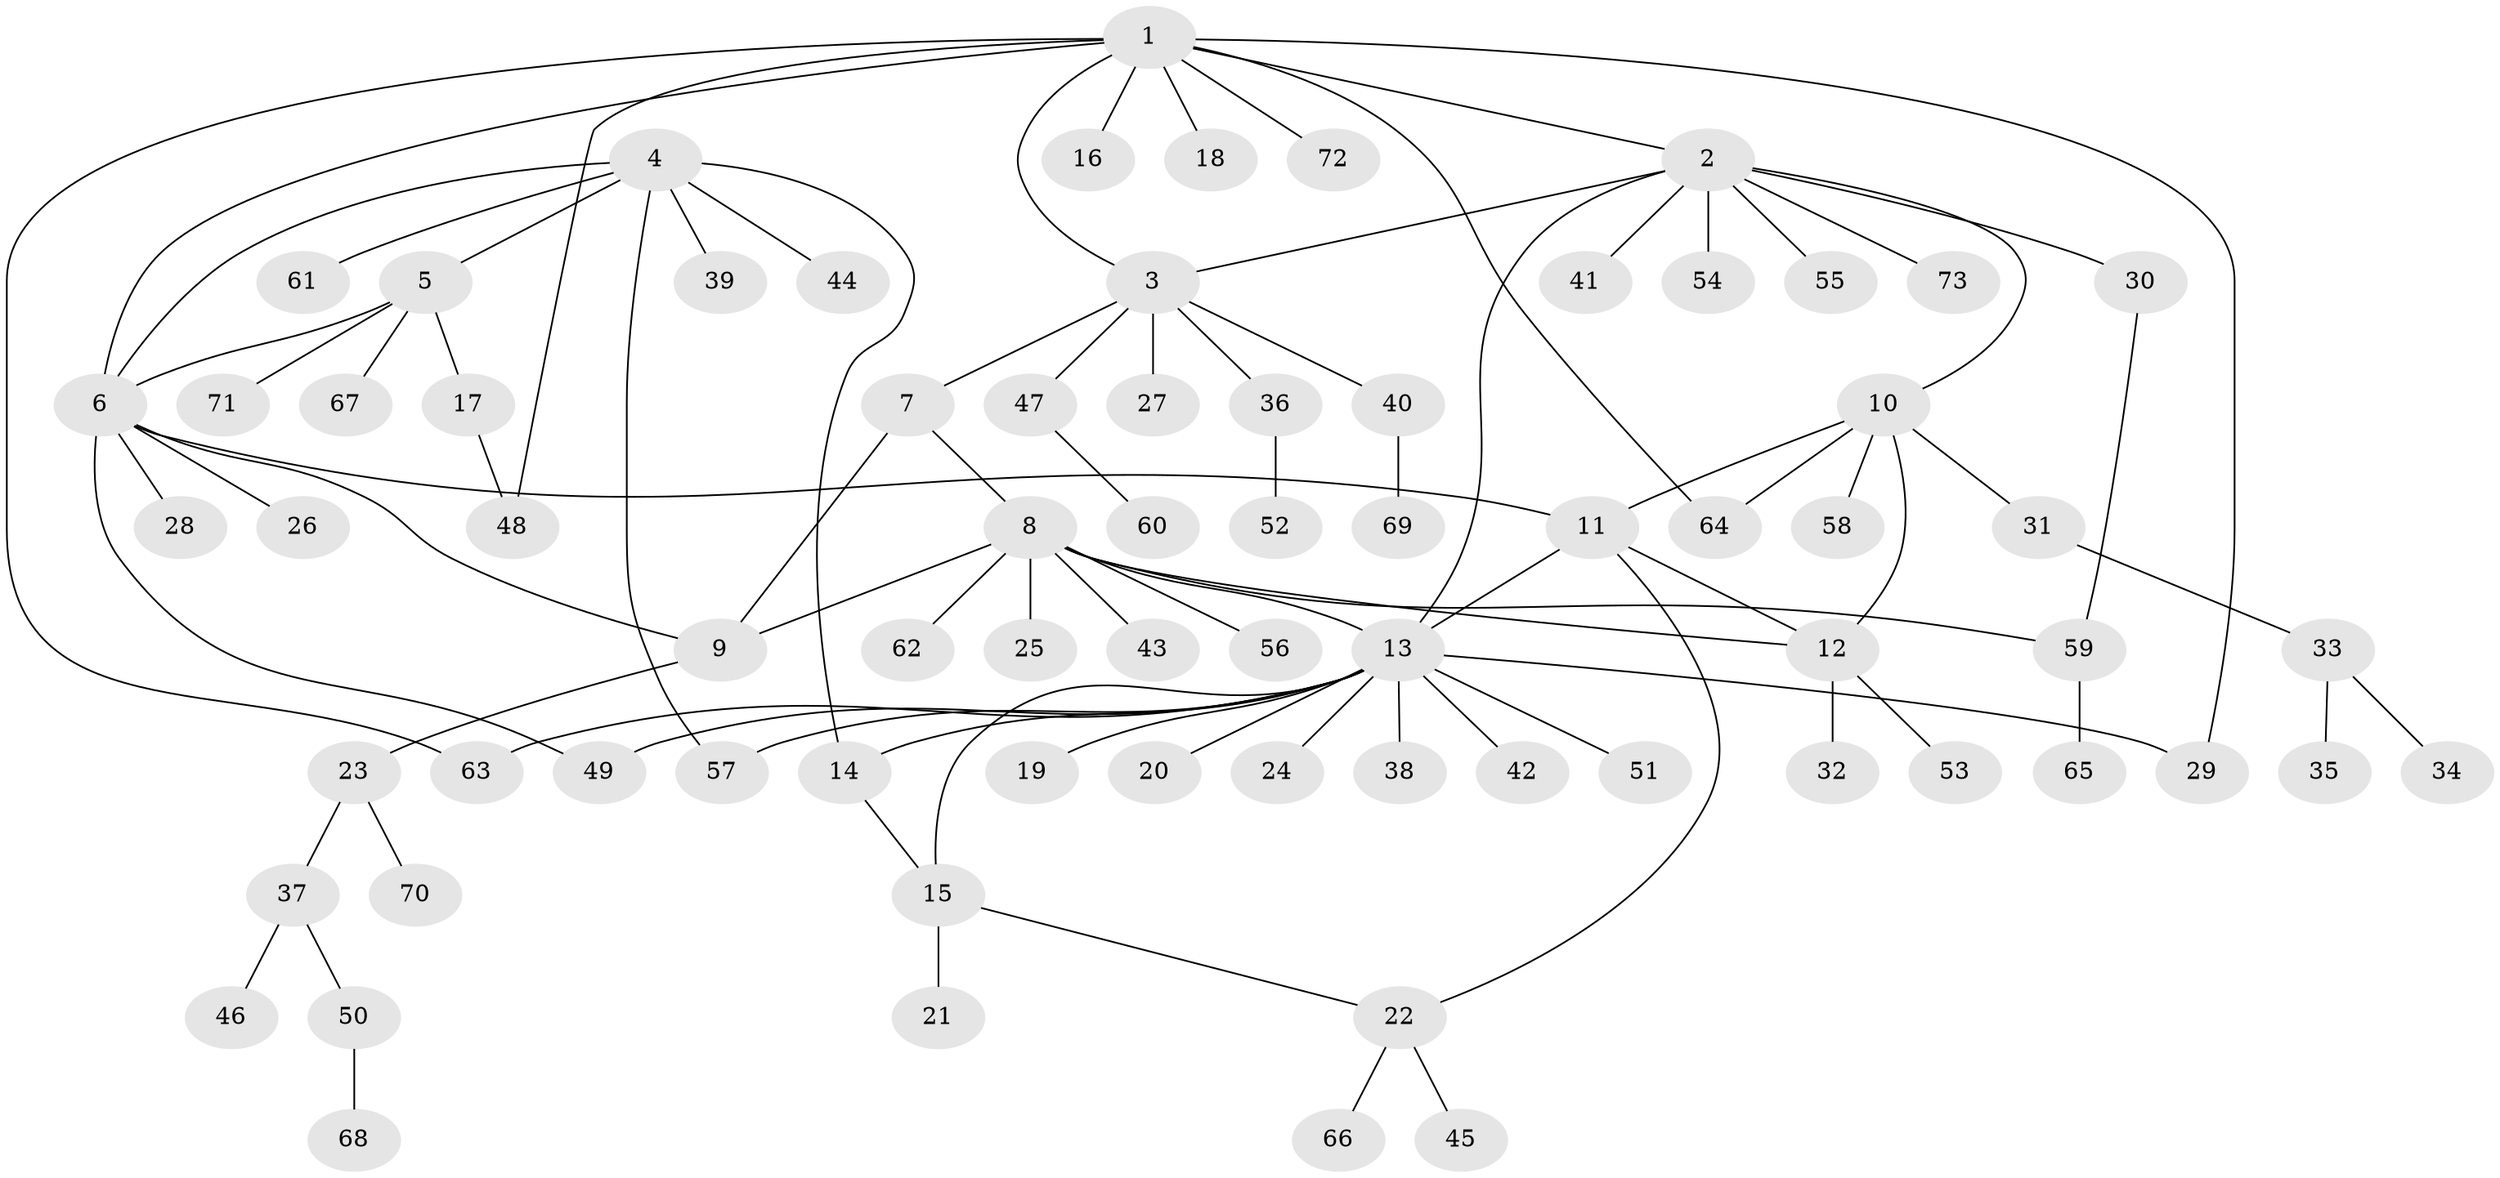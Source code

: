 // Generated by graph-tools (version 1.1) at 2025/11/02/27/25 16:11:34]
// undirected, 73 vertices, 91 edges
graph export_dot {
graph [start="1"]
  node [color=gray90,style=filled];
  1;
  2;
  3;
  4;
  5;
  6;
  7;
  8;
  9;
  10;
  11;
  12;
  13;
  14;
  15;
  16;
  17;
  18;
  19;
  20;
  21;
  22;
  23;
  24;
  25;
  26;
  27;
  28;
  29;
  30;
  31;
  32;
  33;
  34;
  35;
  36;
  37;
  38;
  39;
  40;
  41;
  42;
  43;
  44;
  45;
  46;
  47;
  48;
  49;
  50;
  51;
  52;
  53;
  54;
  55;
  56;
  57;
  58;
  59;
  60;
  61;
  62;
  63;
  64;
  65;
  66;
  67;
  68;
  69;
  70;
  71;
  72;
  73;
  1 -- 2;
  1 -- 3;
  1 -- 6;
  1 -- 16;
  1 -- 18;
  1 -- 29;
  1 -- 48;
  1 -- 63;
  1 -- 64;
  1 -- 72;
  2 -- 3;
  2 -- 10;
  2 -- 13;
  2 -- 30;
  2 -- 41;
  2 -- 54;
  2 -- 55;
  2 -- 73;
  3 -- 7;
  3 -- 27;
  3 -- 36;
  3 -- 40;
  3 -- 47;
  4 -- 5;
  4 -- 6;
  4 -- 14;
  4 -- 39;
  4 -- 44;
  4 -- 57;
  4 -- 61;
  5 -- 6;
  5 -- 17;
  5 -- 67;
  5 -- 71;
  6 -- 9;
  6 -- 11;
  6 -- 26;
  6 -- 28;
  6 -- 49;
  7 -- 8;
  7 -- 9;
  8 -- 9;
  8 -- 12;
  8 -- 13;
  8 -- 25;
  8 -- 43;
  8 -- 56;
  8 -- 59;
  8 -- 62;
  9 -- 23;
  10 -- 11;
  10 -- 12;
  10 -- 31;
  10 -- 58;
  10 -- 64;
  11 -- 12;
  11 -- 13;
  11 -- 22;
  12 -- 32;
  12 -- 53;
  13 -- 14;
  13 -- 15;
  13 -- 19;
  13 -- 20;
  13 -- 24;
  13 -- 29;
  13 -- 38;
  13 -- 42;
  13 -- 49;
  13 -- 51;
  13 -- 57;
  13 -- 63;
  14 -- 15;
  15 -- 21;
  15 -- 22;
  17 -- 48;
  22 -- 45;
  22 -- 66;
  23 -- 37;
  23 -- 70;
  30 -- 59;
  31 -- 33;
  33 -- 34;
  33 -- 35;
  36 -- 52;
  37 -- 46;
  37 -- 50;
  40 -- 69;
  47 -- 60;
  50 -- 68;
  59 -- 65;
}
